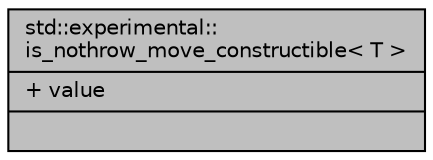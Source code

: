 digraph "std::experimental::is_nothrow_move_constructible&lt; T &gt;"
{
 // INTERACTIVE_SVG=YES
  edge [fontname="Helvetica",fontsize="10",labelfontname="Helvetica",labelfontsize="10"];
  node [fontname="Helvetica",fontsize="10",shape=record];
  Node1 [label="{std::experimental::\lis_nothrow_move_constructible\< T \>\n|+ value\l|}",height=0.2,width=0.4,color="black", fillcolor="grey75", style="filled", fontcolor="black"];
}
